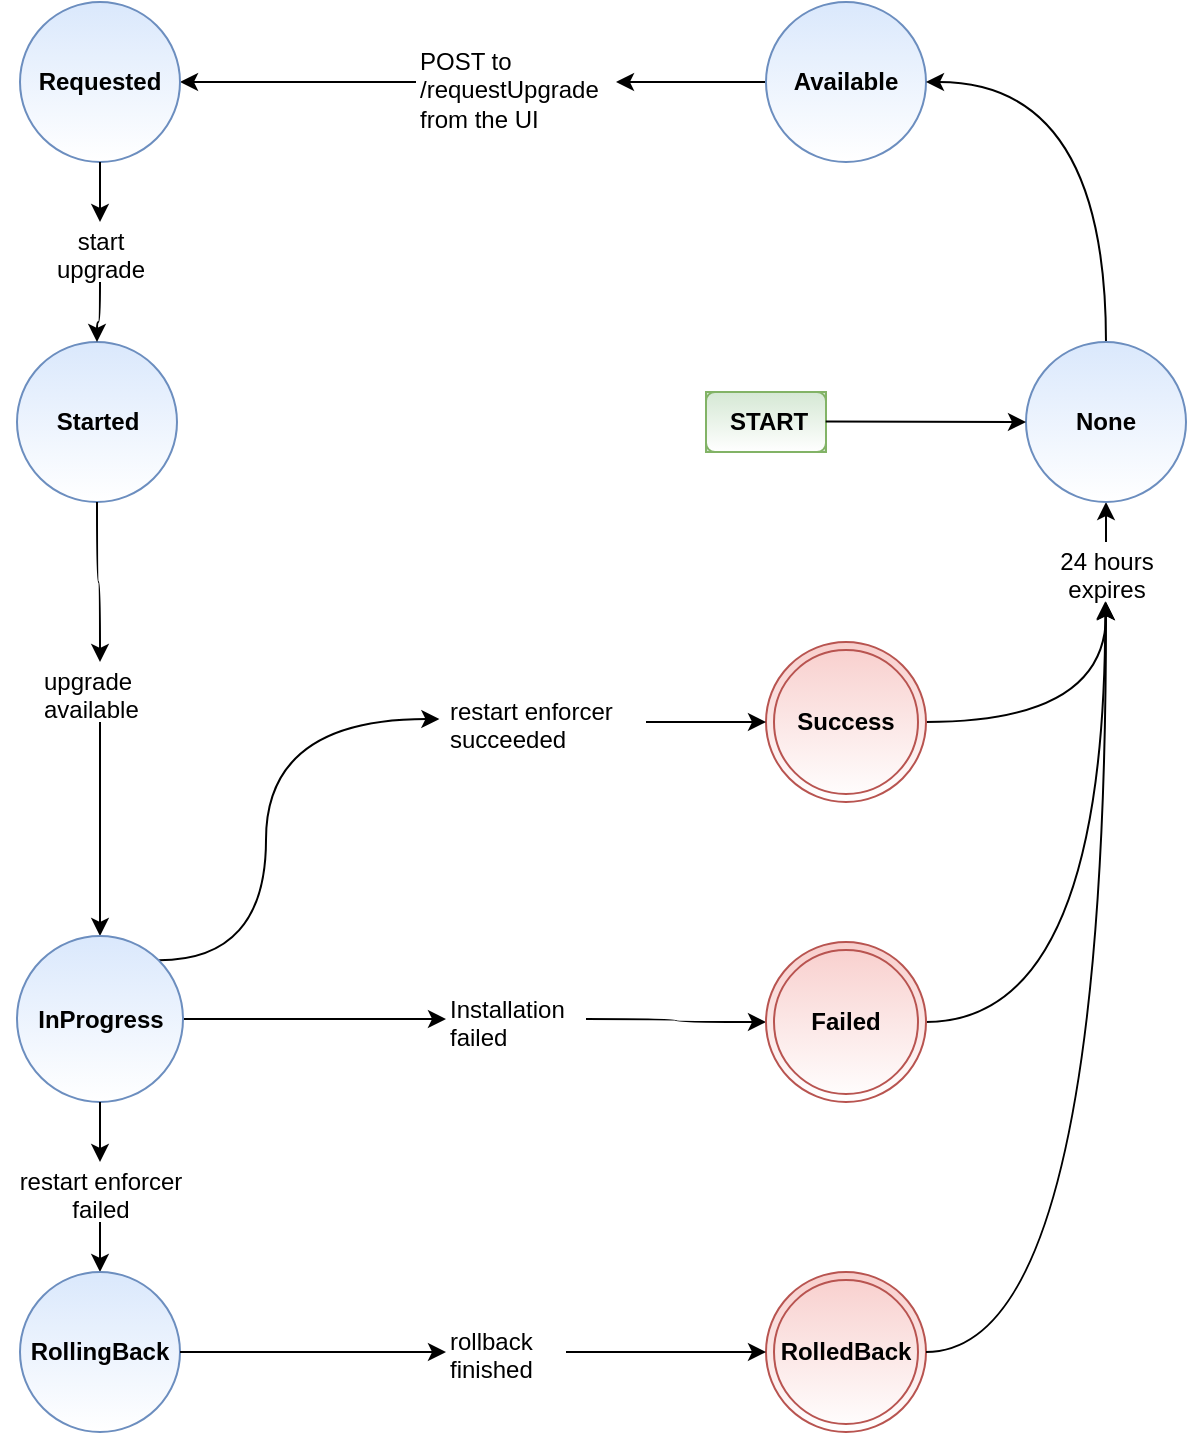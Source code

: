 <mxfile version="13.8.0" type="github"><diagram id="VqOy9UcTznLti8Iem_Px" name="Page-1"><mxGraphModel dx="1298" dy="754" grid="1" gridSize="10" guides="1" tooltips="1" connect="1" arrows="1" fold="1" page="1" pageScale="1" pageWidth="850" pageHeight="1100" math="0" shadow="0"><root><mxCell id="0"/><mxCell id="1" parent="0"/><mxCell id="QkzKYuwfc3sgGfwPdK_l-1" style="edgeStyle=orthogonalEdgeStyle;curved=1;orthogonalLoop=1;jettySize=auto;html=1;entryX=1;entryY=0.5;entryDx=0;entryDy=0;startArrow=none;startFill=0;endArrow=classic;endFill=1;" edge="1" parent="1" source="QkzKYuwfc3sgGfwPdK_l-22" target="QkzKYuwfc3sgGfwPdK_l-7"><mxGeometry relative="1" as="geometry"/></mxCell><mxCell id="QkzKYuwfc3sgGfwPdK_l-2" value="" style="edgeStyle=orthogonalEdgeStyle;curved=1;orthogonalLoop=1;jettySize=auto;html=1;startArrow=none;startFill=0;endArrow=classic;endFill=1;" edge="1" parent="1" source="QkzKYuwfc3sgGfwPdK_l-3" target="QkzKYuwfc3sgGfwPdK_l-22"><mxGeometry relative="1" as="geometry"/></mxCell><mxCell id="QkzKYuwfc3sgGfwPdK_l-3" value="&lt;b&gt;Available&lt;/b&gt;" style="ellipse;whiteSpace=wrap;html=1;aspect=fixed;fillColor=#dae8fc;strokeColor=#6c8ebf;gradientColor=#ffffff;" vertex="1" parent="1"><mxGeometry x="500" y="340" width="80" height="80" as="geometry"/></mxCell><mxCell id="QkzKYuwfc3sgGfwPdK_l-4" style="edgeStyle=orthogonalEdgeStyle;curved=1;orthogonalLoop=1;jettySize=auto;html=1;entryX=0.5;entryY=0;entryDx=0;entryDy=0;startArrow=none;startFill=0;endArrow=classic;endFill=1;" edge="1" parent="1" source="QkzKYuwfc3sgGfwPdK_l-25" target="QkzKYuwfc3sgGfwPdK_l-36"><mxGeometry relative="1" as="geometry"/></mxCell><mxCell id="QkzKYuwfc3sgGfwPdK_l-5" value="&lt;b&gt;Started&lt;/b&gt;" style="ellipse;whiteSpace=wrap;html=1;aspect=fixed;fillColor=#dae8fc;strokeColor=#6c8ebf;gradientColor=#ffffff;" vertex="1" parent="1"><mxGeometry x="125.5" y="510" width="80" height="80" as="geometry"/></mxCell><mxCell id="QkzKYuwfc3sgGfwPdK_l-6" style="edgeStyle=orthogonalEdgeStyle;curved=1;orthogonalLoop=1;jettySize=auto;html=1;entryX=0.5;entryY=0;entryDx=0;entryDy=0;startArrow=none;startFill=0;endArrow=classic;endFill=1;" edge="1" parent="1" source="QkzKYuwfc3sgGfwPdK_l-23" target="QkzKYuwfc3sgGfwPdK_l-5"><mxGeometry relative="1" as="geometry"/></mxCell><mxCell id="QkzKYuwfc3sgGfwPdK_l-7" value="&lt;b&gt;Requested&lt;/b&gt;" style="ellipse;whiteSpace=wrap;html=1;aspect=fixed;fillColor=#dae8fc;strokeColor=#6c8ebf;gradientColor=#ffffff;" vertex="1" parent="1"><mxGeometry x="127" y="340" width="80" height="80" as="geometry"/></mxCell><mxCell id="QkzKYuwfc3sgGfwPdK_l-8" style="edgeStyle=orthogonalEdgeStyle;curved=1;orthogonalLoop=1;jettySize=auto;html=1;entryX=0.5;entryY=1;entryDx=0;entryDy=0;startArrow=none;startFill=0;endArrow=classic;endFill=1;" edge="1" parent="1" source="QkzKYuwfc3sgGfwPdK_l-39" target="QkzKYuwfc3sgGfwPdK_l-18"><mxGeometry relative="1" as="geometry"/></mxCell><mxCell id="QkzKYuwfc3sgGfwPdK_l-9" value="&lt;b&gt;RolledBack&lt;/b&gt;" style="ellipse;shape=doubleEllipse;whiteSpace=wrap;html=1;aspect=fixed;fillColor=#f8cecc;strokeColor=#b85450;gradientColor=#ffffff;" vertex="1" parent="1"><mxGeometry x="500" y="975" width="80" height="80" as="geometry"/></mxCell><mxCell id="QkzKYuwfc3sgGfwPdK_l-10" style="edgeStyle=orthogonalEdgeStyle;curved=1;orthogonalLoop=1;jettySize=auto;html=1;startArrow=none;startFill=0;endArrow=classic;endFill=1;" edge="1" parent="1" source="QkzKYuwfc3sgGfwPdK_l-11" target="QkzKYuwfc3sgGfwPdK_l-39"><mxGeometry relative="1" as="geometry"/></mxCell><mxCell id="QkzKYuwfc3sgGfwPdK_l-11" value="&lt;b&gt;Success&lt;/b&gt;" style="ellipse;shape=doubleEllipse;whiteSpace=wrap;html=1;aspect=fixed;fillColor=#f8cecc;strokeColor=#b85450;gradientColor=#ffffff;" vertex="1" parent="1"><mxGeometry x="500" y="660" width="80" height="80" as="geometry"/></mxCell><mxCell id="QkzKYuwfc3sgGfwPdK_l-12" style="edgeStyle=orthogonalEdgeStyle;curved=1;orthogonalLoop=1;jettySize=auto;html=1;entryX=0.5;entryY=0;entryDx=0;entryDy=0;startArrow=none;startFill=0;endArrow=classic;endFill=1;" edge="1" parent="1" source="QkzKYuwfc3sgGfwPdK_l-37" target="QkzKYuwfc3sgGfwPdK_l-16"><mxGeometry relative="1" as="geometry"/></mxCell><mxCell id="QkzKYuwfc3sgGfwPdK_l-13" value="" style="edgeStyle=orthogonalEdgeStyle;curved=1;orthogonalLoop=1;jettySize=auto;html=1;startArrow=none;startFill=0;endArrow=classic;endFill=1;entryX=0;entryY=0.5;entryDx=0;entryDy=0;" edge="1" parent="1" source="QkzKYuwfc3sgGfwPdK_l-19" target="QkzKYuwfc3sgGfwPdK_l-11"><mxGeometry relative="1" as="geometry"><mxPoint x="380" y="710" as="targetPoint"/></mxGeometry></mxCell><mxCell id="QkzKYuwfc3sgGfwPdK_l-14" style="edgeStyle=orthogonalEdgeStyle;curved=1;orthogonalLoop=1;jettySize=auto;html=1;entryX=0;entryY=0.5;entryDx=0;entryDy=0;startArrow=none;startFill=0;endArrow=classic;endFill=1;" edge="1" parent="1" source="QkzKYuwfc3sgGfwPdK_l-33" target="QkzKYuwfc3sgGfwPdK_l-32"><mxGeometry relative="1" as="geometry"/></mxCell><mxCell id="QkzKYuwfc3sgGfwPdK_l-15" value="" style="edgeStyle=orthogonalEdgeStyle;curved=1;orthogonalLoop=1;jettySize=auto;html=1;startArrow=none;startFill=0;endArrow=classic;endFill=1;" edge="1" parent="1" source="QkzKYuwfc3sgGfwPdK_l-20" target="QkzKYuwfc3sgGfwPdK_l-9"><mxGeometry relative="1" as="geometry"/></mxCell><mxCell id="QkzKYuwfc3sgGfwPdK_l-16" value="&lt;b&gt;RollingBack&lt;/b&gt;" style="ellipse;whiteSpace=wrap;html=1;aspect=fixed;fillColor=#dae8fc;strokeColor=#6c8ebf;gradientColor=#ffffff;" vertex="1" parent="1"><mxGeometry x="127" y="975" width="80" height="80" as="geometry"/></mxCell><mxCell id="QkzKYuwfc3sgGfwPdK_l-17" style="edgeStyle=orthogonalEdgeStyle;curved=1;orthogonalLoop=1;jettySize=auto;html=1;entryX=1;entryY=0.5;entryDx=0;entryDy=0;startArrow=none;startFill=0;endArrow=classic;endFill=1;exitX=0.5;exitY=0;exitDx=0;exitDy=0;" edge="1" parent="1" source="QkzKYuwfc3sgGfwPdK_l-18" target="QkzKYuwfc3sgGfwPdK_l-3"><mxGeometry relative="1" as="geometry"/></mxCell><mxCell id="QkzKYuwfc3sgGfwPdK_l-18" value="&lt;b&gt;None&lt;/b&gt;" style="ellipse;whiteSpace=wrap;html=1;aspect=fixed;labelBackgroundColor=none;fillColor=#dae8fc;strokeColor=#6c8ebf;gradientColor=#ffffff;" vertex="1" parent="1"><mxGeometry x="630" y="510" width="80" height="80" as="geometry"/></mxCell><mxCell id="QkzKYuwfc3sgGfwPdK_l-19" value="restart enforcer &lt;br&gt;succeeded" style="text;html=1;resizable=0;points=[];autosize=1;align=left;verticalAlign=top;spacingTop=-4;" vertex="1" parent="1"><mxGeometry x="340" y="685" width="100" height="30" as="geometry"/></mxCell><mxCell id="QkzKYuwfc3sgGfwPdK_l-20" value="rollback&lt;br&gt;finished&lt;br&gt;" style="text;html=1;resizable=0;points=[];autosize=1;align=left;verticalAlign=top;spacingTop=-4;" vertex="1" parent="1"><mxGeometry x="340" y="1000" width="60" height="30" as="geometry"/></mxCell><mxCell id="QkzKYuwfc3sgGfwPdK_l-21" value="" style="edgeStyle=orthogonalEdgeStyle;curved=1;orthogonalLoop=1;jettySize=auto;html=1;startArrow=none;startFill=0;endArrow=classic;endFill=1;" edge="1" parent="1" source="QkzKYuwfc3sgGfwPdK_l-16" target="QkzKYuwfc3sgGfwPdK_l-20"><mxGeometry relative="1" as="geometry"><mxPoint x="260" y="990" as="sourcePoint"/><mxPoint x="260" y="1050" as="targetPoint"/></mxGeometry></mxCell><mxCell id="QkzKYuwfc3sgGfwPdK_l-22" value="POST to &lt;br&gt;/requestUpgrade&lt;br&gt;from the UI" style="text;html=1;resizable=0;points=[];autosize=1;align=left;verticalAlign=top;spacingTop=-4;" vertex="1" parent="1"><mxGeometry x="325" y="360" width="100" height="40" as="geometry"/></mxCell><mxCell id="QkzKYuwfc3sgGfwPdK_l-23" value="start &lt;br&gt;upgrade" style="text;html=1;resizable=0;points=[];autosize=1;align=center;verticalAlign=top;spacingTop=-4;" vertex="1" parent="1"><mxGeometry x="137" y="450" width="60" height="30" as="geometry"/></mxCell><mxCell id="QkzKYuwfc3sgGfwPdK_l-24" style="edgeStyle=orthogonalEdgeStyle;curved=1;orthogonalLoop=1;jettySize=auto;html=1;entryX=0.5;entryY=0;entryDx=0;entryDy=0;startArrow=none;startFill=0;endArrow=classic;endFill=1;" edge="1" parent="1" source="QkzKYuwfc3sgGfwPdK_l-7" target="QkzKYuwfc3sgGfwPdK_l-23"><mxGeometry relative="1" as="geometry"><mxPoint x="207" y="430" as="sourcePoint"/><mxPoint x="167" y="520" as="targetPoint"/></mxGeometry></mxCell><mxCell id="QkzKYuwfc3sgGfwPdK_l-25" value="upgrade &lt;br&gt;available" style="text;html=1;resizable=0;points=[];autosize=1;align=left;verticalAlign=top;spacingTop=-4;" vertex="1" parent="1"><mxGeometry x="137" y="670" width="60" height="30" as="geometry"/></mxCell><mxCell id="QkzKYuwfc3sgGfwPdK_l-26" style="edgeStyle=orthogonalEdgeStyle;curved=1;orthogonalLoop=1;jettySize=auto;html=1;entryX=0.5;entryY=0;entryDx=0;entryDy=0;startArrow=none;startFill=0;endArrow=classic;endFill=1;" edge="1" parent="1" source="QkzKYuwfc3sgGfwPdK_l-5" target="QkzKYuwfc3sgGfwPdK_l-25"><mxGeometry relative="1" as="geometry"><mxPoint x="167" y="600" as="sourcePoint"/><mxPoint x="167" y="670" as="targetPoint"/></mxGeometry></mxCell><mxCell id="QkzKYuwfc3sgGfwPdK_l-27" value="" style="group;fillColor=#d5e8d4;strokeColor=#82b366;" vertex="1" connectable="0" parent="1"><mxGeometry x="470" y="535" width="60" height="30" as="geometry"/></mxCell><mxCell id="QkzKYuwfc3sgGfwPdK_l-28" value="" style="rounded=1;whiteSpace=wrap;html=1;fillColor=#d5e8d4;strokeColor=#82b366;gradientColor=#ffffff;" vertex="1" parent="QkzKYuwfc3sgGfwPdK_l-27"><mxGeometry width="60" height="30" as="geometry"/></mxCell><mxCell id="QkzKYuwfc3sgGfwPdK_l-29" value="&lt;b&gt;START&lt;/b&gt;" style="text;html=1;resizable=0;points=[];autosize=1;align=left;verticalAlign=top;spacingTop=-4;" vertex="1" parent="QkzKYuwfc3sgGfwPdK_l-27"><mxGeometry x="9.833" y="4.833" width="50" height="20" as="geometry"/></mxCell><mxCell id="QkzKYuwfc3sgGfwPdK_l-30" value="" style="edgeStyle=orthogonalEdgeStyle;curved=1;orthogonalLoop=1;jettySize=auto;html=1;startArrow=none;startFill=0;endArrow=classic;endFill=1;entryX=0;entryY=0.5;entryDx=0;entryDy=0;" edge="1" parent="1" source="QkzKYuwfc3sgGfwPdK_l-29" target="QkzKYuwfc3sgGfwPdK_l-18"><mxGeometry relative="1" as="geometry"><mxPoint x="619.833" y="544.833" as="targetPoint"/></mxGeometry></mxCell><mxCell id="QkzKYuwfc3sgGfwPdK_l-31" style="edgeStyle=orthogonalEdgeStyle;curved=1;orthogonalLoop=1;jettySize=auto;html=1;entryX=0.494;entryY=0.989;entryDx=0;entryDy=0;entryPerimeter=0;startArrow=none;startFill=0;endArrow=classic;endFill=1;" edge="1" parent="1" source="QkzKYuwfc3sgGfwPdK_l-32" target="QkzKYuwfc3sgGfwPdK_l-39"><mxGeometry relative="1" as="geometry"/></mxCell><mxCell id="QkzKYuwfc3sgGfwPdK_l-32" value="&lt;b&gt;Failed&lt;/b&gt;" style="ellipse;shape=doubleEllipse;whiteSpace=wrap;html=1;aspect=fixed;fillColor=#f8cecc;strokeColor=#b85450;gradientColor=#ffffff;" vertex="1" parent="1"><mxGeometry x="500" y="810" width="80" height="80" as="geometry"/></mxCell><mxCell id="QkzKYuwfc3sgGfwPdK_l-33" value="Installation&lt;br&gt;failed" style="text;html=1;resizable=0;points=[];autosize=1;align=left;verticalAlign=top;spacingTop=-4;" vertex="1" parent="1"><mxGeometry x="340" y="833.5" width="70" height="30" as="geometry"/></mxCell><mxCell id="QkzKYuwfc3sgGfwPdK_l-34" style="edgeStyle=orthogonalEdgeStyle;curved=1;orthogonalLoop=1;jettySize=auto;html=1;exitX=1;exitY=0.5;exitDx=0;exitDy=0;entryX=0;entryY=0.5;entryDx=0;entryDy=0;startArrow=none;startFill=0;endArrow=classic;endFill=1;" edge="1" parent="1" source="QkzKYuwfc3sgGfwPdK_l-36" target="QkzKYuwfc3sgGfwPdK_l-33"><mxGeometry relative="1" as="geometry"><mxPoint x="195" y="738" as="sourcePoint"/><mxPoint x="500" y="850" as="targetPoint"/></mxGeometry></mxCell><mxCell id="QkzKYuwfc3sgGfwPdK_l-35" style="edgeStyle=orthogonalEdgeStyle;curved=1;orthogonalLoop=1;jettySize=auto;html=1;exitX=1;exitY=0;exitDx=0;exitDy=0;startArrow=none;startFill=0;endArrow=classic;endFill=1;entryX=-0.033;entryY=0.45;entryDx=0;entryDy=0;entryPerimeter=0;" edge="1" parent="1" source="QkzKYuwfc3sgGfwPdK_l-36" target="QkzKYuwfc3sgGfwPdK_l-19"><mxGeometry relative="1" as="geometry"><mxPoint x="260" y="650" as="targetPoint"/><Array as="points"><mxPoint x="250" y="819"/><mxPoint x="250" y="699"/></Array></mxGeometry></mxCell><mxCell id="QkzKYuwfc3sgGfwPdK_l-36" value="&lt;b&gt;InProgress&lt;/b&gt;" style="ellipse;whiteSpace=wrap;html=1;aspect=fixed;fillColor=#dae8fc;strokeColor=#6c8ebf;gradientColor=#ffffff;" vertex="1" parent="1"><mxGeometry x="125.5" y="807" width="83" height="83" as="geometry"/></mxCell><mxCell id="QkzKYuwfc3sgGfwPdK_l-37" value="restart enforcer&lt;br&gt;failed" style="text;html=1;resizable=0;points=[];autosize=1;align=center;verticalAlign=top;spacingTop=-4;" vertex="1" parent="1"><mxGeometry x="117" y="920" width="100" height="30" as="geometry"/></mxCell><mxCell id="QkzKYuwfc3sgGfwPdK_l-38" style="edgeStyle=orthogonalEdgeStyle;curved=1;orthogonalLoop=1;jettySize=auto;html=1;entryX=0.5;entryY=0;entryDx=0;entryDy=0;startArrow=none;startFill=0;endArrow=classic;endFill=1;" edge="1" parent="1" source="QkzKYuwfc3sgGfwPdK_l-36" target="QkzKYuwfc3sgGfwPdK_l-37"><mxGeometry relative="1" as="geometry"><mxPoint x="167" y="890" as="sourcePoint"/><mxPoint x="167" y="975" as="targetPoint"/></mxGeometry></mxCell><mxCell id="QkzKYuwfc3sgGfwPdK_l-39" value="24 hours&lt;br&gt;expires" style="text;html=1;resizable=0;points=[];autosize=1;align=center;verticalAlign=top;spacingTop=-4;" vertex="1" parent="1"><mxGeometry x="640" y="610" width="60" height="30" as="geometry"/></mxCell><mxCell id="QkzKYuwfc3sgGfwPdK_l-40" style="edgeStyle=orthogonalEdgeStyle;curved=1;orthogonalLoop=1;jettySize=auto;html=1;entryX=0.5;entryY=1;entryDx=0;entryDy=0;startArrow=none;startFill=0;endArrow=classic;endFill=1;" edge="1" parent="1" source="QkzKYuwfc3sgGfwPdK_l-9" target="QkzKYuwfc3sgGfwPdK_l-39"><mxGeometry relative="1" as="geometry"><mxPoint x="579.999" y="1014.667" as="sourcePoint"/><mxPoint x="669.667" y="589.667" as="targetPoint"/></mxGeometry></mxCell></root></mxGraphModel></diagram></mxfile>